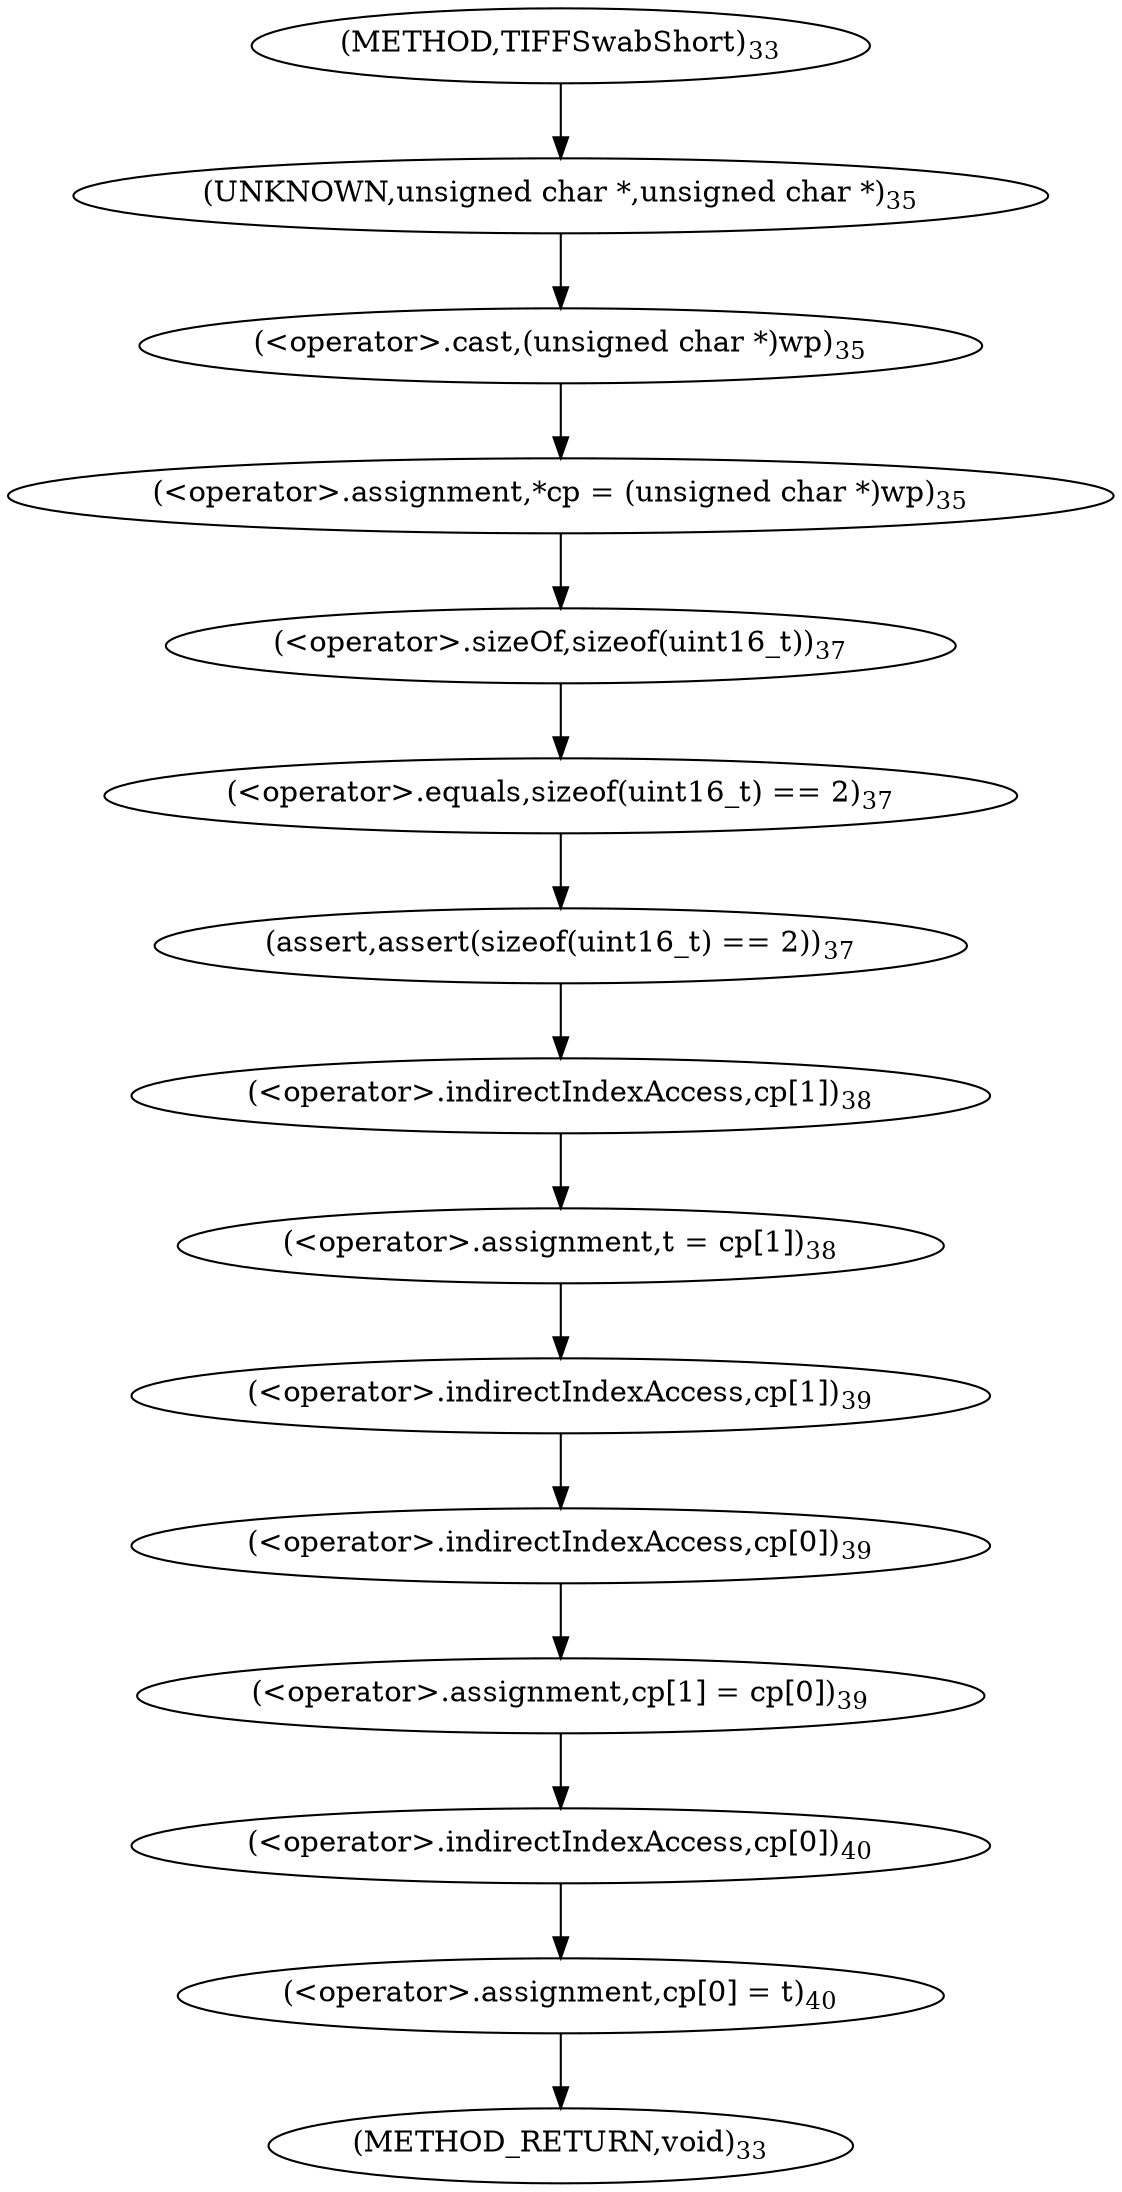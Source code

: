 digraph "TIFFSwabShort" {  
"34282" [label = <(&lt;operator&gt;.assignment,*cp = (unsigned char *)wp)<SUB>35</SUB>> ]
"34288" [label = <(assert,assert(sizeof(uint16_t) == 2))<SUB>37</SUB>> ]
"34293" [label = <(&lt;operator&gt;.assignment,t = cp[1])<SUB>38</SUB>> ]
"34298" [label = <(&lt;operator&gt;.assignment,cp[1] = cp[0])<SUB>39</SUB>> ]
"34305" [label = <(&lt;operator&gt;.assignment,cp[0] = t)<SUB>40</SUB>> ]
"34284" [label = <(&lt;operator&gt;.cast,(unsigned char *)wp)<SUB>35</SUB>> ]
"34289" [label = <(&lt;operator&gt;.equals,sizeof(uint16_t) == 2)<SUB>37</SUB>> ]
"34295" [label = <(&lt;operator&gt;.indirectIndexAccess,cp[1])<SUB>38</SUB>> ]
"34299" [label = <(&lt;operator&gt;.indirectIndexAccess,cp[1])<SUB>39</SUB>> ]
"34302" [label = <(&lt;operator&gt;.indirectIndexAccess,cp[0])<SUB>39</SUB>> ]
"34306" [label = <(&lt;operator&gt;.indirectIndexAccess,cp[0])<SUB>40</SUB>> ]
"34285" [label = <(UNKNOWN,unsigned char *,unsigned char *)<SUB>35</SUB>> ]
"34290" [label = <(&lt;operator&gt;.sizeOf,sizeof(uint16_t))<SUB>37</SUB>> ]
"34278" [label = <(METHOD,TIFFSwabShort)<SUB>33</SUB>> ]
"34310" [label = <(METHOD_RETURN,void)<SUB>33</SUB>> ]
  "34282" -> "34290" 
  "34288" -> "34295" 
  "34293" -> "34299" 
  "34298" -> "34306" 
  "34305" -> "34310" 
  "34284" -> "34282" 
  "34289" -> "34288" 
  "34295" -> "34293" 
  "34299" -> "34302" 
  "34302" -> "34298" 
  "34306" -> "34305" 
  "34285" -> "34284" 
  "34290" -> "34289" 
  "34278" -> "34285" 
}
